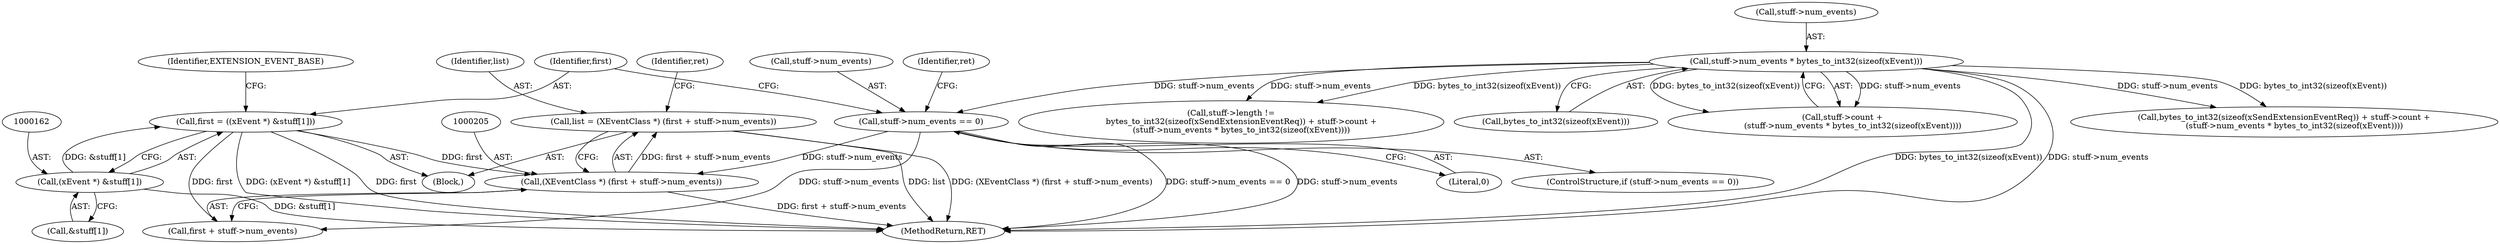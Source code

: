digraph "0_xserver_8caed4df36b1f802b4992edcfd282cbeeec35d9d@integer" {
"1000202" [label="(Call,list = (XEventClass *) (first + stuff->num_events))"];
"1000204" [label="(Call,(XEventClass *) (first + stuff->num_events))"];
"1000159" [label="(Call,first = ((xEvent *) &stuff[1]))"];
"1000161" [label="(Call,(xEvent *) &stuff[1])"];
"1000152" [label="(Call,stuff->num_events == 0)"];
"1000126" [label="(Call,stuff->num_events * bytes_to_int32(sizeof(xEvent)))"];
"1000153" [label="(Call,stuff->num_events)"];
"1000103" [label="(Block,)"];
"1000156" [label="(Literal,0)"];
"1000242" [label="(MethodReturn,RET)"];
"1000163" [label="(Call,&stuff[1])"];
"1000118" [label="(Call,bytes_to_int32(sizeof(xSendExtensionEventReq)) + stuff->count +\n        (stuff->num_events * bytes_to_int32(sizeof(xEvent))))"];
"1000203" [label="(Identifier,list)"];
"1000161" [label="(Call,(xEvent *) &stuff[1])"];
"1000151" [label="(ControlStructure,if (stuff->num_events == 0))"];
"1000206" [label="(Call,first + stuff->num_events)"];
"1000160" [label="(Identifier,first)"];
"1000202" [label="(Call,list = (XEventClass *) (first + stuff->num_events))"];
"1000122" [label="(Call,stuff->count +\n        (stuff->num_events * bytes_to_int32(sizeof(xEvent))))"];
"1000152" [label="(Call,stuff->num_events == 0)"];
"1000126" [label="(Call,stuff->num_events * bytes_to_int32(sizeof(xEvent)))"];
"1000158" [label="(Identifier,ret)"];
"1000212" [label="(Identifier,ret)"];
"1000204" [label="(Call,(XEventClass *) (first + stuff->num_events))"];
"1000127" [label="(Call,stuff->num_events)"];
"1000114" [label="(Call,stuff->length !=\n        bytes_to_int32(sizeof(xSendExtensionEventReq)) + stuff->count +\n        (stuff->num_events * bytes_to_int32(sizeof(xEvent))))"];
"1000171" [label="(Identifier,EXTENSION_EVENT_BASE)"];
"1000130" [label="(Call,bytes_to_int32(sizeof(xEvent)))"];
"1000159" [label="(Call,first = ((xEvent *) &stuff[1]))"];
"1000202" -> "1000103"  [label="AST: "];
"1000202" -> "1000204"  [label="CFG: "];
"1000203" -> "1000202"  [label="AST: "];
"1000204" -> "1000202"  [label="AST: "];
"1000212" -> "1000202"  [label="CFG: "];
"1000202" -> "1000242"  [label="DDG: list"];
"1000202" -> "1000242"  [label="DDG: (XEventClass *) (first + stuff->num_events)"];
"1000204" -> "1000202"  [label="DDG: first + stuff->num_events"];
"1000204" -> "1000206"  [label="CFG: "];
"1000205" -> "1000204"  [label="AST: "];
"1000206" -> "1000204"  [label="AST: "];
"1000204" -> "1000242"  [label="DDG: first + stuff->num_events"];
"1000159" -> "1000204"  [label="DDG: first"];
"1000152" -> "1000204"  [label="DDG: stuff->num_events"];
"1000159" -> "1000103"  [label="AST: "];
"1000159" -> "1000161"  [label="CFG: "];
"1000160" -> "1000159"  [label="AST: "];
"1000161" -> "1000159"  [label="AST: "];
"1000171" -> "1000159"  [label="CFG: "];
"1000159" -> "1000242"  [label="DDG: first"];
"1000159" -> "1000242"  [label="DDG: (xEvent *) &stuff[1]"];
"1000161" -> "1000159"  [label="DDG: &stuff[1]"];
"1000159" -> "1000206"  [label="DDG: first"];
"1000161" -> "1000163"  [label="CFG: "];
"1000162" -> "1000161"  [label="AST: "];
"1000163" -> "1000161"  [label="AST: "];
"1000161" -> "1000242"  [label="DDG: &stuff[1]"];
"1000152" -> "1000151"  [label="AST: "];
"1000152" -> "1000156"  [label="CFG: "];
"1000153" -> "1000152"  [label="AST: "];
"1000156" -> "1000152"  [label="AST: "];
"1000158" -> "1000152"  [label="CFG: "];
"1000160" -> "1000152"  [label="CFG: "];
"1000152" -> "1000242"  [label="DDG: stuff->num_events == 0"];
"1000152" -> "1000242"  [label="DDG: stuff->num_events"];
"1000126" -> "1000152"  [label="DDG: stuff->num_events"];
"1000152" -> "1000206"  [label="DDG: stuff->num_events"];
"1000126" -> "1000122"  [label="AST: "];
"1000126" -> "1000130"  [label="CFG: "];
"1000127" -> "1000126"  [label="AST: "];
"1000130" -> "1000126"  [label="AST: "];
"1000122" -> "1000126"  [label="CFG: "];
"1000126" -> "1000242"  [label="DDG: bytes_to_int32(sizeof(xEvent))"];
"1000126" -> "1000242"  [label="DDG: stuff->num_events"];
"1000126" -> "1000114"  [label="DDG: stuff->num_events"];
"1000126" -> "1000114"  [label="DDG: bytes_to_int32(sizeof(xEvent))"];
"1000126" -> "1000118"  [label="DDG: stuff->num_events"];
"1000126" -> "1000118"  [label="DDG: bytes_to_int32(sizeof(xEvent))"];
"1000126" -> "1000122"  [label="DDG: stuff->num_events"];
"1000126" -> "1000122"  [label="DDG: bytes_to_int32(sizeof(xEvent))"];
}
